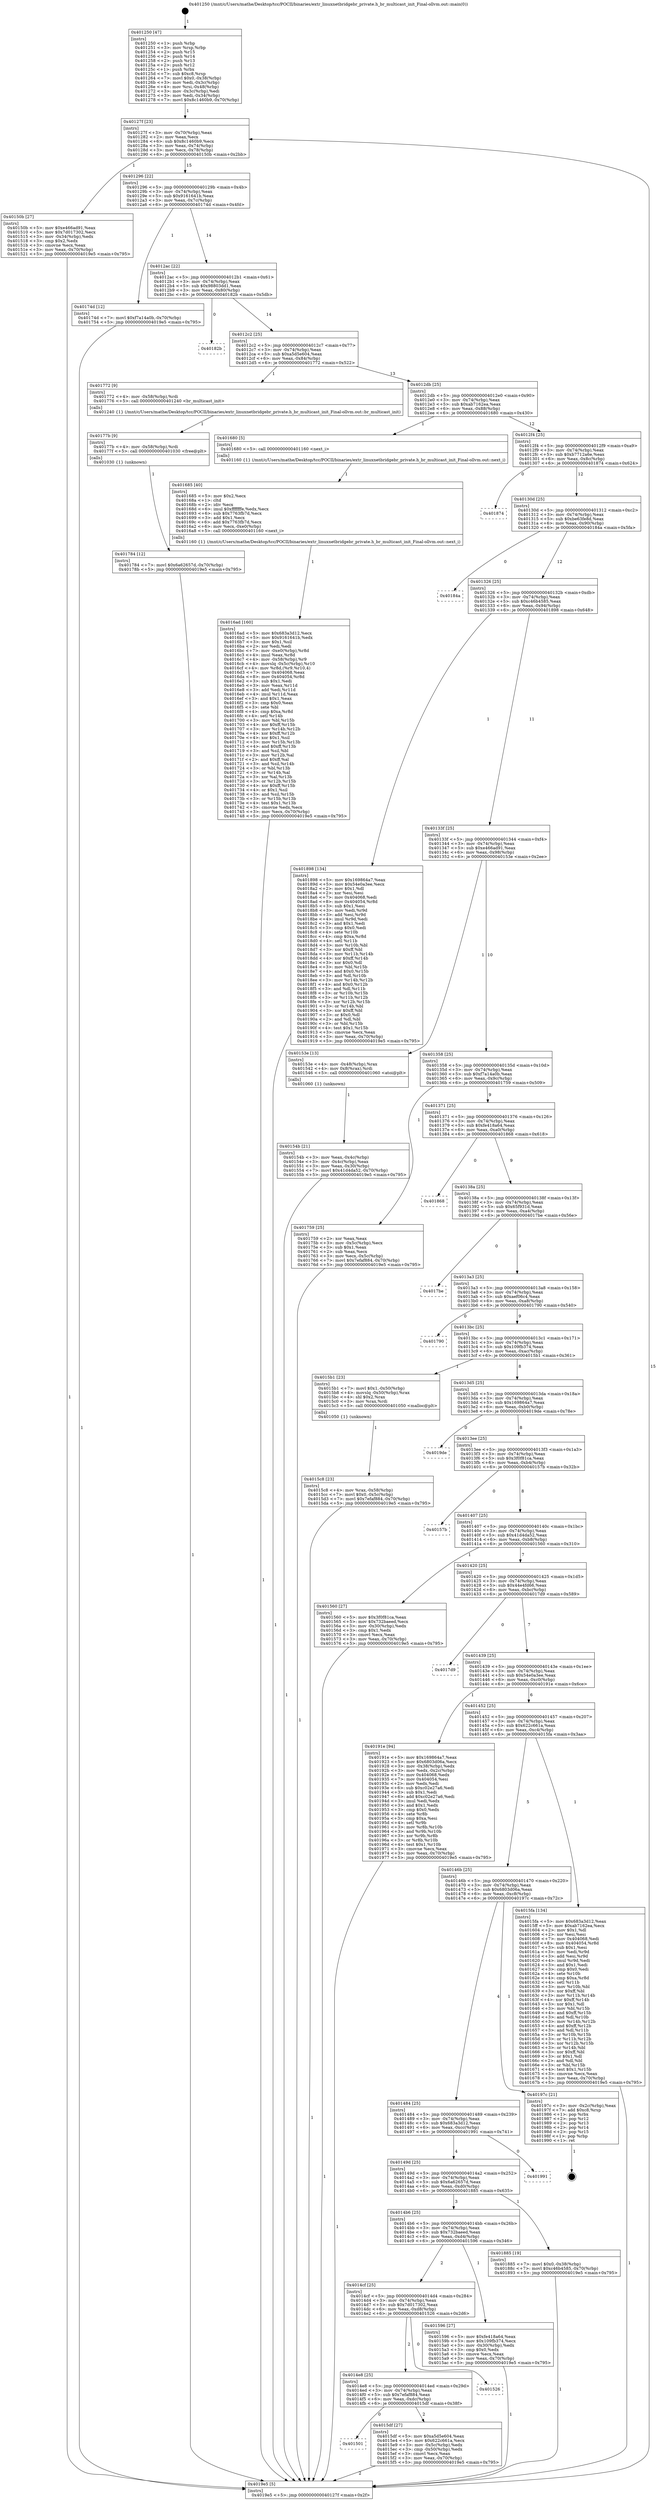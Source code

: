 digraph "0x401250" {
  label = "0x401250 (/mnt/c/Users/mathe/Desktop/tcc/POCII/binaries/extr_linuxnetbridgebr_private.h_br_multicast_init_Final-ollvm.out::main(0))"
  labelloc = "t"
  node[shape=record]

  Entry [label="",width=0.3,height=0.3,shape=circle,fillcolor=black,style=filled]
  "0x40127f" [label="{
     0x40127f [23]\l
     | [instrs]\l
     &nbsp;&nbsp;0x40127f \<+3\>: mov -0x70(%rbp),%eax\l
     &nbsp;&nbsp;0x401282 \<+2\>: mov %eax,%ecx\l
     &nbsp;&nbsp;0x401284 \<+6\>: sub $0x8c1460b9,%ecx\l
     &nbsp;&nbsp;0x40128a \<+3\>: mov %eax,-0x74(%rbp)\l
     &nbsp;&nbsp;0x40128d \<+3\>: mov %ecx,-0x78(%rbp)\l
     &nbsp;&nbsp;0x401290 \<+6\>: je 000000000040150b \<main+0x2bb\>\l
  }"]
  "0x40150b" [label="{
     0x40150b [27]\l
     | [instrs]\l
     &nbsp;&nbsp;0x40150b \<+5\>: mov $0xe466ad91,%eax\l
     &nbsp;&nbsp;0x401510 \<+5\>: mov $0x7d017302,%ecx\l
     &nbsp;&nbsp;0x401515 \<+3\>: mov -0x34(%rbp),%edx\l
     &nbsp;&nbsp;0x401518 \<+3\>: cmp $0x2,%edx\l
     &nbsp;&nbsp;0x40151b \<+3\>: cmovne %ecx,%eax\l
     &nbsp;&nbsp;0x40151e \<+3\>: mov %eax,-0x70(%rbp)\l
     &nbsp;&nbsp;0x401521 \<+5\>: jmp 00000000004019e5 \<main+0x795\>\l
  }"]
  "0x401296" [label="{
     0x401296 [22]\l
     | [instrs]\l
     &nbsp;&nbsp;0x401296 \<+5\>: jmp 000000000040129b \<main+0x4b\>\l
     &nbsp;&nbsp;0x40129b \<+3\>: mov -0x74(%rbp),%eax\l
     &nbsp;&nbsp;0x40129e \<+5\>: sub $0x9161641b,%eax\l
     &nbsp;&nbsp;0x4012a3 \<+3\>: mov %eax,-0x7c(%rbp)\l
     &nbsp;&nbsp;0x4012a6 \<+6\>: je 000000000040174d \<main+0x4fd\>\l
  }"]
  "0x4019e5" [label="{
     0x4019e5 [5]\l
     | [instrs]\l
     &nbsp;&nbsp;0x4019e5 \<+5\>: jmp 000000000040127f \<main+0x2f\>\l
  }"]
  "0x401250" [label="{
     0x401250 [47]\l
     | [instrs]\l
     &nbsp;&nbsp;0x401250 \<+1\>: push %rbp\l
     &nbsp;&nbsp;0x401251 \<+3\>: mov %rsp,%rbp\l
     &nbsp;&nbsp;0x401254 \<+2\>: push %r15\l
     &nbsp;&nbsp;0x401256 \<+2\>: push %r14\l
     &nbsp;&nbsp;0x401258 \<+2\>: push %r13\l
     &nbsp;&nbsp;0x40125a \<+2\>: push %r12\l
     &nbsp;&nbsp;0x40125c \<+1\>: push %rbx\l
     &nbsp;&nbsp;0x40125d \<+7\>: sub $0xc8,%rsp\l
     &nbsp;&nbsp;0x401264 \<+7\>: movl $0x0,-0x38(%rbp)\l
     &nbsp;&nbsp;0x40126b \<+3\>: mov %edi,-0x3c(%rbp)\l
     &nbsp;&nbsp;0x40126e \<+4\>: mov %rsi,-0x48(%rbp)\l
     &nbsp;&nbsp;0x401272 \<+3\>: mov -0x3c(%rbp),%edi\l
     &nbsp;&nbsp;0x401275 \<+3\>: mov %edi,-0x34(%rbp)\l
     &nbsp;&nbsp;0x401278 \<+7\>: movl $0x8c1460b9,-0x70(%rbp)\l
  }"]
  Exit [label="",width=0.3,height=0.3,shape=circle,fillcolor=black,style=filled,peripheries=2]
  "0x40174d" [label="{
     0x40174d [12]\l
     | [instrs]\l
     &nbsp;&nbsp;0x40174d \<+7\>: movl $0xf7a14a0b,-0x70(%rbp)\l
     &nbsp;&nbsp;0x401754 \<+5\>: jmp 00000000004019e5 \<main+0x795\>\l
  }"]
  "0x4012ac" [label="{
     0x4012ac [22]\l
     | [instrs]\l
     &nbsp;&nbsp;0x4012ac \<+5\>: jmp 00000000004012b1 \<main+0x61\>\l
     &nbsp;&nbsp;0x4012b1 \<+3\>: mov -0x74(%rbp),%eax\l
     &nbsp;&nbsp;0x4012b4 \<+5\>: sub $0x98803dd1,%eax\l
     &nbsp;&nbsp;0x4012b9 \<+3\>: mov %eax,-0x80(%rbp)\l
     &nbsp;&nbsp;0x4012bc \<+6\>: je 000000000040182b \<main+0x5db\>\l
  }"]
  "0x401784" [label="{
     0x401784 [12]\l
     | [instrs]\l
     &nbsp;&nbsp;0x401784 \<+7\>: movl $0x6a62657d,-0x70(%rbp)\l
     &nbsp;&nbsp;0x40178b \<+5\>: jmp 00000000004019e5 \<main+0x795\>\l
  }"]
  "0x40182b" [label="{
     0x40182b\l
  }", style=dashed]
  "0x4012c2" [label="{
     0x4012c2 [25]\l
     | [instrs]\l
     &nbsp;&nbsp;0x4012c2 \<+5\>: jmp 00000000004012c7 \<main+0x77\>\l
     &nbsp;&nbsp;0x4012c7 \<+3\>: mov -0x74(%rbp),%eax\l
     &nbsp;&nbsp;0x4012ca \<+5\>: sub $0xa5d5e604,%eax\l
     &nbsp;&nbsp;0x4012cf \<+6\>: mov %eax,-0x84(%rbp)\l
     &nbsp;&nbsp;0x4012d5 \<+6\>: je 0000000000401772 \<main+0x522\>\l
  }"]
  "0x40177b" [label="{
     0x40177b [9]\l
     | [instrs]\l
     &nbsp;&nbsp;0x40177b \<+4\>: mov -0x58(%rbp),%rdi\l
     &nbsp;&nbsp;0x40177f \<+5\>: call 0000000000401030 \<free@plt\>\l
     | [calls]\l
     &nbsp;&nbsp;0x401030 \{1\} (unknown)\l
  }"]
  "0x401772" [label="{
     0x401772 [9]\l
     | [instrs]\l
     &nbsp;&nbsp;0x401772 \<+4\>: mov -0x58(%rbp),%rdi\l
     &nbsp;&nbsp;0x401776 \<+5\>: call 0000000000401240 \<br_multicast_init\>\l
     | [calls]\l
     &nbsp;&nbsp;0x401240 \{1\} (/mnt/c/Users/mathe/Desktop/tcc/POCII/binaries/extr_linuxnetbridgebr_private.h_br_multicast_init_Final-ollvm.out::br_multicast_init)\l
  }"]
  "0x4012db" [label="{
     0x4012db [25]\l
     | [instrs]\l
     &nbsp;&nbsp;0x4012db \<+5\>: jmp 00000000004012e0 \<main+0x90\>\l
     &nbsp;&nbsp;0x4012e0 \<+3\>: mov -0x74(%rbp),%eax\l
     &nbsp;&nbsp;0x4012e3 \<+5\>: sub $0xab7162ea,%eax\l
     &nbsp;&nbsp;0x4012e8 \<+6\>: mov %eax,-0x88(%rbp)\l
     &nbsp;&nbsp;0x4012ee \<+6\>: je 0000000000401680 \<main+0x430\>\l
  }"]
  "0x4016ad" [label="{
     0x4016ad [160]\l
     | [instrs]\l
     &nbsp;&nbsp;0x4016ad \<+5\>: mov $0x683a3d12,%ecx\l
     &nbsp;&nbsp;0x4016b2 \<+5\>: mov $0x9161641b,%edx\l
     &nbsp;&nbsp;0x4016b7 \<+3\>: mov $0x1,%sil\l
     &nbsp;&nbsp;0x4016ba \<+2\>: xor %edi,%edi\l
     &nbsp;&nbsp;0x4016bc \<+7\>: mov -0xe0(%rbp),%r8d\l
     &nbsp;&nbsp;0x4016c3 \<+4\>: imul %eax,%r8d\l
     &nbsp;&nbsp;0x4016c7 \<+4\>: mov -0x58(%rbp),%r9\l
     &nbsp;&nbsp;0x4016cb \<+4\>: movslq -0x5c(%rbp),%r10\l
     &nbsp;&nbsp;0x4016cf \<+4\>: mov %r8d,(%r9,%r10,4)\l
     &nbsp;&nbsp;0x4016d3 \<+7\>: mov 0x404068,%eax\l
     &nbsp;&nbsp;0x4016da \<+8\>: mov 0x404054,%r8d\l
     &nbsp;&nbsp;0x4016e2 \<+3\>: sub $0x1,%edi\l
     &nbsp;&nbsp;0x4016e5 \<+3\>: mov %eax,%r11d\l
     &nbsp;&nbsp;0x4016e8 \<+3\>: add %edi,%r11d\l
     &nbsp;&nbsp;0x4016eb \<+4\>: imul %r11d,%eax\l
     &nbsp;&nbsp;0x4016ef \<+3\>: and $0x1,%eax\l
     &nbsp;&nbsp;0x4016f2 \<+3\>: cmp $0x0,%eax\l
     &nbsp;&nbsp;0x4016f5 \<+3\>: sete %bl\l
     &nbsp;&nbsp;0x4016f8 \<+4\>: cmp $0xa,%r8d\l
     &nbsp;&nbsp;0x4016fc \<+4\>: setl %r14b\l
     &nbsp;&nbsp;0x401700 \<+3\>: mov %bl,%r15b\l
     &nbsp;&nbsp;0x401703 \<+4\>: xor $0xff,%r15b\l
     &nbsp;&nbsp;0x401707 \<+3\>: mov %r14b,%r12b\l
     &nbsp;&nbsp;0x40170a \<+4\>: xor $0xff,%r12b\l
     &nbsp;&nbsp;0x40170e \<+4\>: xor $0x1,%sil\l
     &nbsp;&nbsp;0x401712 \<+3\>: mov %r15b,%r13b\l
     &nbsp;&nbsp;0x401715 \<+4\>: and $0xff,%r13b\l
     &nbsp;&nbsp;0x401719 \<+3\>: and %sil,%bl\l
     &nbsp;&nbsp;0x40171c \<+3\>: mov %r12b,%al\l
     &nbsp;&nbsp;0x40171f \<+2\>: and $0xff,%al\l
     &nbsp;&nbsp;0x401721 \<+3\>: and %sil,%r14b\l
     &nbsp;&nbsp;0x401724 \<+3\>: or %bl,%r13b\l
     &nbsp;&nbsp;0x401727 \<+3\>: or %r14b,%al\l
     &nbsp;&nbsp;0x40172a \<+3\>: xor %al,%r13b\l
     &nbsp;&nbsp;0x40172d \<+3\>: or %r12b,%r15b\l
     &nbsp;&nbsp;0x401730 \<+4\>: xor $0xff,%r15b\l
     &nbsp;&nbsp;0x401734 \<+4\>: or $0x1,%sil\l
     &nbsp;&nbsp;0x401738 \<+3\>: and %sil,%r15b\l
     &nbsp;&nbsp;0x40173b \<+3\>: or %r15b,%r13b\l
     &nbsp;&nbsp;0x40173e \<+4\>: test $0x1,%r13b\l
     &nbsp;&nbsp;0x401742 \<+3\>: cmovne %edx,%ecx\l
     &nbsp;&nbsp;0x401745 \<+3\>: mov %ecx,-0x70(%rbp)\l
     &nbsp;&nbsp;0x401748 \<+5\>: jmp 00000000004019e5 \<main+0x795\>\l
  }"]
  "0x401680" [label="{
     0x401680 [5]\l
     | [instrs]\l
     &nbsp;&nbsp;0x401680 \<+5\>: call 0000000000401160 \<next_i\>\l
     | [calls]\l
     &nbsp;&nbsp;0x401160 \{1\} (/mnt/c/Users/mathe/Desktop/tcc/POCII/binaries/extr_linuxnetbridgebr_private.h_br_multicast_init_Final-ollvm.out::next_i)\l
  }"]
  "0x4012f4" [label="{
     0x4012f4 [25]\l
     | [instrs]\l
     &nbsp;&nbsp;0x4012f4 \<+5\>: jmp 00000000004012f9 \<main+0xa9\>\l
     &nbsp;&nbsp;0x4012f9 \<+3\>: mov -0x74(%rbp),%eax\l
     &nbsp;&nbsp;0x4012fc \<+5\>: sub $0xb7712a6e,%eax\l
     &nbsp;&nbsp;0x401301 \<+6\>: mov %eax,-0x8c(%rbp)\l
     &nbsp;&nbsp;0x401307 \<+6\>: je 0000000000401874 \<main+0x624\>\l
  }"]
  "0x401685" [label="{
     0x401685 [40]\l
     | [instrs]\l
     &nbsp;&nbsp;0x401685 \<+5\>: mov $0x2,%ecx\l
     &nbsp;&nbsp;0x40168a \<+1\>: cltd\l
     &nbsp;&nbsp;0x40168b \<+2\>: idiv %ecx\l
     &nbsp;&nbsp;0x40168d \<+6\>: imul $0xfffffffe,%edx,%ecx\l
     &nbsp;&nbsp;0x401693 \<+6\>: sub $0x7763fb7d,%ecx\l
     &nbsp;&nbsp;0x401699 \<+3\>: add $0x1,%ecx\l
     &nbsp;&nbsp;0x40169c \<+6\>: add $0x7763fb7d,%ecx\l
     &nbsp;&nbsp;0x4016a2 \<+6\>: mov %ecx,-0xe0(%rbp)\l
     &nbsp;&nbsp;0x4016a8 \<+5\>: call 0000000000401160 \<next_i\>\l
     | [calls]\l
     &nbsp;&nbsp;0x401160 \{1\} (/mnt/c/Users/mathe/Desktop/tcc/POCII/binaries/extr_linuxnetbridgebr_private.h_br_multicast_init_Final-ollvm.out::next_i)\l
  }"]
  "0x401874" [label="{
     0x401874\l
  }", style=dashed]
  "0x40130d" [label="{
     0x40130d [25]\l
     | [instrs]\l
     &nbsp;&nbsp;0x40130d \<+5\>: jmp 0000000000401312 \<main+0xc2\>\l
     &nbsp;&nbsp;0x401312 \<+3\>: mov -0x74(%rbp),%eax\l
     &nbsp;&nbsp;0x401315 \<+5\>: sub $0xbe63fe8d,%eax\l
     &nbsp;&nbsp;0x40131a \<+6\>: mov %eax,-0x90(%rbp)\l
     &nbsp;&nbsp;0x401320 \<+6\>: je 000000000040184a \<main+0x5fa\>\l
  }"]
  "0x401501" [label="{
     0x401501\l
  }", style=dashed]
  "0x40184a" [label="{
     0x40184a\l
  }", style=dashed]
  "0x401326" [label="{
     0x401326 [25]\l
     | [instrs]\l
     &nbsp;&nbsp;0x401326 \<+5\>: jmp 000000000040132b \<main+0xdb\>\l
     &nbsp;&nbsp;0x40132b \<+3\>: mov -0x74(%rbp),%eax\l
     &nbsp;&nbsp;0x40132e \<+5\>: sub $0xc46b4585,%eax\l
     &nbsp;&nbsp;0x401333 \<+6\>: mov %eax,-0x94(%rbp)\l
     &nbsp;&nbsp;0x401339 \<+6\>: je 0000000000401898 \<main+0x648\>\l
  }"]
  "0x4015df" [label="{
     0x4015df [27]\l
     | [instrs]\l
     &nbsp;&nbsp;0x4015df \<+5\>: mov $0xa5d5e604,%eax\l
     &nbsp;&nbsp;0x4015e4 \<+5\>: mov $0x622c661a,%ecx\l
     &nbsp;&nbsp;0x4015e9 \<+3\>: mov -0x5c(%rbp),%edx\l
     &nbsp;&nbsp;0x4015ec \<+3\>: cmp -0x50(%rbp),%edx\l
     &nbsp;&nbsp;0x4015ef \<+3\>: cmovl %ecx,%eax\l
     &nbsp;&nbsp;0x4015f2 \<+3\>: mov %eax,-0x70(%rbp)\l
     &nbsp;&nbsp;0x4015f5 \<+5\>: jmp 00000000004019e5 \<main+0x795\>\l
  }"]
  "0x401898" [label="{
     0x401898 [134]\l
     | [instrs]\l
     &nbsp;&nbsp;0x401898 \<+5\>: mov $0x169864a7,%eax\l
     &nbsp;&nbsp;0x40189d \<+5\>: mov $0x54e0a3ee,%ecx\l
     &nbsp;&nbsp;0x4018a2 \<+2\>: mov $0x1,%dl\l
     &nbsp;&nbsp;0x4018a4 \<+2\>: xor %esi,%esi\l
     &nbsp;&nbsp;0x4018a6 \<+7\>: mov 0x404068,%edi\l
     &nbsp;&nbsp;0x4018ad \<+8\>: mov 0x404054,%r8d\l
     &nbsp;&nbsp;0x4018b5 \<+3\>: sub $0x1,%esi\l
     &nbsp;&nbsp;0x4018b8 \<+3\>: mov %edi,%r9d\l
     &nbsp;&nbsp;0x4018bb \<+3\>: add %esi,%r9d\l
     &nbsp;&nbsp;0x4018be \<+4\>: imul %r9d,%edi\l
     &nbsp;&nbsp;0x4018c2 \<+3\>: and $0x1,%edi\l
     &nbsp;&nbsp;0x4018c5 \<+3\>: cmp $0x0,%edi\l
     &nbsp;&nbsp;0x4018c8 \<+4\>: sete %r10b\l
     &nbsp;&nbsp;0x4018cc \<+4\>: cmp $0xa,%r8d\l
     &nbsp;&nbsp;0x4018d0 \<+4\>: setl %r11b\l
     &nbsp;&nbsp;0x4018d4 \<+3\>: mov %r10b,%bl\l
     &nbsp;&nbsp;0x4018d7 \<+3\>: xor $0xff,%bl\l
     &nbsp;&nbsp;0x4018da \<+3\>: mov %r11b,%r14b\l
     &nbsp;&nbsp;0x4018dd \<+4\>: xor $0xff,%r14b\l
     &nbsp;&nbsp;0x4018e1 \<+3\>: xor $0x0,%dl\l
     &nbsp;&nbsp;0x4018e4 \<+3\>: mov %bl,%r15b\l
     &nbsp;&nbsp;0x4018e7 \<+4\>: and $0x0,%r15b\l
     &nbsp;&nbsp;0x4018eb \<+3\>: and %dl,%r10b\l
     &nbsp;&nbsp;0x4018ee \<+3\>: mov %r14b,%r12b\l
     &nbsp;&nbsp;0x4018f1 \<+4\>: and $0x0,%r12b\l
     &nbsp;&nbsp;0x4018f5 \<+3\>: and %dl,%r11b\l
     &nbsp;&nbsp;0x4018f8 \<+3\>: or %r10b,%r15b\l
     &nbsp;&nbsp;0x4018fb \<+3\>: or %r11b,%r12b\l
     &nbsp;&nbsp;0x4018fe \<+3\>: xor %r12b,%r15b\l
     &nbsp;&nbsp;0x401901 \<+3\>: or %r14b,%bl\l
     &nbsp;&nbsp;0x401904 \<+3\>: xor $0xff,%bl\l
     &nbsp;&nbsp;0x401907 \<+3\>: or $0x0,%dl\l
     &nbsp;&nbsp;0x40190a \<+2\>: and %dl,%bl\l
     &nbsp;&nbsp;0x40190c \<+3\>: or %bl,%r15b\l
     &nbsp;&nbsp;0x40190f \<+4\>: test $0x1,%r15b\l
     &nbsp;&nbsp;0x401913 \<+3\>: cmovne %ecx,%eax\l
     &nbsp;&nbsp;0x401916 \<+3\>: mov %eax,-0x70(%rbp)\l
     &nbsp;&nbsp;0x401919 \<+5\>: jmp 00000000004019e5 \<main+0x795\>\l
  }"]
  "0x40133f" [label="{
     0x40133f [25]\l
     | [instrs]\l
     &nbsp;&nbsp;0x40133f \<+5\>: jmp 0000000000401344 \<main+0xf4\>\l
     &nbsp;&nbsp;0x401344 \<+3\>: mov -0x74(%rbp),%eax\l
     &nbsp;&nbsp;0x401347 \<+5\>: sub $0xe466ad91,%eax\l
     &nbsp;&nbsp;0x40134c \<+6\>: mov %eax,-0x98(%rbp)\l
     &nbsp;&nbsp;0x401352 \<+6\>: je 000000000040153e \<main+0x2ee\>\l
  }"]
  "0x4014e8" [label="{
     0x4014e8 [25]\l
     | [instrs]\l
     &nbsp;&nbsp;0x4014e8 \<+5\>: jmp 00000000004014ed \<main+0x29d\>\l
     &nbsp;&nbsp;0x4014ed \<+3\>: mov -0x74(%rbp),%eax\l
     &nbsp;&nbsp;0x4014f0 \<+5\>: sub $0x7efaf884,%eax\l
     &nbsp;&nbsp;0x4014f5 \<+6\>: mov %eax,-0xdc(%rbp)\l
     &nbsp;&nbsp;0x4014fb \<+6\>: je 00000000004015df \<main+0x38f\>\l
  }"]
  "0x40153e" [label="{
     0x40153e [13]\l
     | [instrs]\l
     &nbsp;&nbsp;0x40153e \<+4\>: mov -0x48(%rbp),%rax\l
     &nbsp;&nbsp;0x401542 \<+4\>: mov 0x8(%rax),%rdi\l
     &nbsp;&nbsp;0x401546 \<+5\>: call 0000000000401060 \<atoi@plt\>\l
     | [calls]\l
     &nbsp;&nbsp;0x401060 \{1\} (unknown)\l
  }"]
  "0x401358" [label="{
     0x401358 [25]\l
     | [instrs]\l
     &nbsp;&nbsp;0x401358 \<+5\>: jmp 000000000040135d \<main+0x10d\>\l
     &nbsp;&nbsp;0x40135d \<+3\>: mov -0x74(%rbp),%eax\l
     &nbsp;&nbsp;0x401360 \<+5\>: sub $0xf7a14a0b,%eax\l
     &nbsp;&nbsp;0x401365 \<+6\>: mov %eax,-0x9c(%rbp)\l
     &nbsp;&nbsp;0x40136b \<+6\>: je 0000000000401759 \<main+0x509\>\l
  }"]
  "0x40154b" [label="{
     0x40154b [21]\l
     | [instrs]\l
     &nbsp;&nbsp;0x40154b \<+3\>: mov %eax,-0x4c(%rbp)\l
     &nbsp;&nbsp;0x40154e \<+3\>: mov -0x4c(%rbp),%eax\l
     &nbsp;&nbsp;0x401551 \<+3\>: mov %eax,-0x30(%rbp)\l
     &nbsp;&nbsp;0x401554 \<+7\>: movl $0x41d4da52,-0x70(%rbp)\l
     &nbsp;&nbsp;0x40155b \<+5\>: jmp 00000000004019e5 \<main+0x795\>\l
  }"]
  "0x401526" [label="{
     0x401526\l
  }", style=dashed]
  "0x401759" [label="{
     0x401759 [25]\l
     | [instrs]\l
     &nbsp;&nbsp;0x401759 \<+2\>: xor %eax,%eax\l
     &nbsp;&nbsp;0x40175b \<+3\>: mov -0x5c(%rbp),%ecx\l
     &nbsp;&nbsp;0x40175e \<+3\>: sub $0x1,%eax\l
     &nbsp;&nbsp;0x401761 \<+2\>: sub %eax,%ecx\l
     &nbsp;&nbsp;0x401763 \<+3\>: mov %ecx,-0x5c(%rbp)\l
     &nbsp;&nbsp;0x401766 \<+7\>: movl $0x7efaf884,-0x70(%rbp)\l
     &nbsp;&nbsp;0x40176d \<+5\>: jmp 00000000004019e5 \<main+0x795\>\l
  }"]
  "0x401371" [label="{
     0x401371 [25]\l
     | [instrs]\l
     &nbsp;&nbsp;0x401371 \<+5\>: jmp 0000000000401376 \<main+0x126\>\l
     &nbsp;&nbsp;0x401376 \<+3\>: mov -0x74(%rbp),%eax\l
     &nbsp;&nbsp;0x401379 \<+5\>: sub $0xfe418a64,%eax\l
     &nbsp;&nbsp;0x40137e \<+6\>: mov %eax,-0xa0(%rbp)\l
     &nbsp;&nbsp;0x401384 \<+6\>: je 0000000000401868 \<main+0x618\>\l
  }"]
  "0x4015c8" [label="{
     0x4015c8 [23]\l
     | [instrs]\l
     &nbsp;&nbsp;0x4015c8 \<+4\>: mov %rax,-0x58(%rbp)\l
     &nbsp;&nbsp;0x4015cc \<+7\>: movl $0x0,-0x5c(%rbp)\l
     &nbsp;&nbsp;0x4015d3 \<+7\>: movl $0x7efaf884,-0x70(%rbp)\l
     &nbsp;&nbsp;0x4015da \<+5\>: jmp 00000000004019e5 \<main+0x795\>\l
  }"]
  "0x401868" [label="{
     0x401868\l
  }", style=dashed]
  "0x40138a" [label="{
     0x40138a [25]\l
     | [instrs]\l
     &nbsp;&nbsp;0x40138a \<+5\>: jmp 000000000040138f \<main+0x13f\>\l
     &nbsp;&nbsp;0x40138f \<+3\>: mov -0x74(%rbp),%eax\l
     &nbsp;&nbsp;0x401392 \<+5\>: sub $0x65f931d,%eax\l
     &nbsp;&nbsp;0x401397 \<+6\>: mov %eax,-0xa4(%rbp)\l
     &nbsp;&nbsp;0x40139d \<+6\>: je 00000000004017be \<main+0x56e\>\l
  }"]
  "0x4014cf" [label="{
     0x4014cf [25]\l
     | [instrs]\l
     &nbsp;&nbsp;0x4014cf \<+5\>: jmp 00000000004014d4 \<main+0x284\>\l
     &nbsp;&nbsp;0x4014d4 \<+3\>: mov -0x74(%rbp),%eax\l
     &nbsp;&nbsp;0x4014d7 \<+5\>: sub $0x7d017302,%eax\l
     &nbsp;&nbsp;0x4014dc \<+6\>: mov %eax,-0xd8(%rbp)\l
     &nbsp;&nbsp;0x4014e2 \<+6\>: je 0000000000401526 \<main+0x2d6\>\l
  }"]
  "0x4017be" [label="{
     0x4017be\l
  }", style=dashed]
  "0x4013a3" [label="{
     0x4013a3 [25]\l
     | [instrs]\l
     &nbsp;&nbsp;0x4013a3 \<+5\>: jmp 00000000004013a8 \<main+0x158\>\l
     &nbsp;&nbsp;0x4013a8 \<+3\>: mov -0x74(%rbp),%eax\l
     &nbsp;&nbsp;0x4013ab \<+5\>: sub $0xaef06c4,%eax\l
     &nbsp;&nbsp;0x4013b0 \<+6\>: mov %eax,-0xa8(%rbp)\l
     &nbsp;&nbsp;0x4013b6 \<+6\>: je 0000000000401790 \<main+0x540\>\l
  }"]
  "0x401596" [label="{
     0x401596 [27]\l
     | [instrs]\l
     &nbsp;&nbsp;0x401596 \<+5\>: mov $0xfe418a64,%eax\l
     &nbsp;&nbsp;0x40159b \<+5\>: mov $0x109fb374,%ecx\l
     &nbsp;&nbsp;0x4015a0 \<+3\>: mov -0x30(%rbp),%edx\l
     &nbsp;&nbsp;0x4015a3 \<+3\>: cmp $0x0,%edx\l
     &nbsp;&nbsp;0x4015a6 \<+3\>: cmove %ecx,%eax\l
     &nbsp;&nbsp;0x4015a9 \<+3\>: mov %eax,-0x70(%rbp)\l
     &nbsp;&nbsp;0x4015ac \<+5\>: jmp 00000000004019e5 \<main+0x795\>\l
  }"]
  "0x401790" [label="{
     0x401790\l
  }", style=dashed]
  "0x4013bc" [label="{
     0x4013bc [25]\l
     | [instrs]\l
     &nbsp;&nbsp;0x4013bc \<+5\>: jmp 00000000004013c1 \<main+0x171\>\l
     &nbsp;&nbsp;0x4013c1 \<+3\>: mov -0x74(%rbp),%eax\l
     &nbsp;&nbsp;0x4013c4 \<+5\>: sub $0x109fb374,%eax\l
     &nbsp;&nbsp;0x4013c9 \<+6\>: mov %eax,-0xac(%rbp)\l
     &nbsp;&nbsp;0x4013cf \<+6\>: je 00000000004015b1 \<main+0x361\>\l
  }"]
  "0x4014b6" [label="{
     0x4014b6 [25]\l
     | [instrs]\l
     &nbsp;&nbsp;0x4014b6 \<+5\>: jmp 00000000004014bb \<main+0x26b\>\l
     &nbsp;&nbsp;0x4014bb \<+3\>: mov -0x74(%rbp),%eax\l
     &nbsp;&nbsp;0x4014be \<+5\>: sub $0x732baeed,%eax\l
     &nbsp;&nbsp;0x4014c3 \<+6\>: mov %eax,-0xd4(%rbp)\l
     &nbsp;&nbsp;0x4014c9 \<+6\>: je 0000000000401596 \<main+0x346\>\l
  }"]
  "0x4015b1" [label="{
     0x4015b1 [23]\l
     | [instrs]\l
     &nbsp;&nbsp;0x4015b1 \<+7\>: movl $0x1,-0x50(%rbp)\l
     &nbsp;&nbsp;0x4015b8 \<+4\>: movslq -0x50(%rbp),%rax\l
     &nbsp;&nbsp;0x4015bc \<+4\>: shl $0x2,%rax\l
     &nbsp;&nbsp;0x4015c0 \<+3\>: mov %rax,%rdi\l
     &nbsp;&nbsp;0x4015c3 \<+5\>: call 0000000000401050 \<malloc@plt\>\l
     | [calls]\l
     &nbsp;&nbsp;0x401050 \{1\} (unknown)\l
  }"]
  "0x4013d5" [label="{
     0x4013d5 [25]\l
     | [instrs]\l
     &nbsp;&nbsp;0x4013d5 \<+5\>: jmp 00000000004013da \<main+0x18a\>\l
     &nbsp;&nbsp;0x4013da \<+3\>: mov -0x74(%rbp),%eax\l
     &nbsp;&nbsp;0x4013dd \<+5\>: sub $0x169864a7,%eax\l
     &nbsp;&nbsp;0x4013e2 \<+6\>: mov %eax,-0xb0(%rbp)\l
     &nbsp;&nbsp;0x4013e8 \<+6\>: je 00000000004019de \<main+0x78e\>\l
  }"]
  "0x401885" [label="{
     0x401885 [19]\l
     | [instrs]\l
     &nbsp;&nbsp;0x401885 \<+7\>: movl $0x0,-0x38(%rbp)\l
     &nbsp;&nbsp;0x40188c \<+7\>: movl $0xc46b4585,-0x70(%rbp)\l
     &nbsp;&nbsp;0x401893 \<+5\>: jmp 00000000004019e5 \<main+0x795\>\l
  }"]
  "0x4019de" [label="{
     0x4019de\l
  }", style=dashed]
  "0x4013ee" [label="{
     0x4013ee [25]\l
     | [instrs]\l
     &nbsp;&nbsp;0x4013ee \<+5\>: jmp 00000000004013f3 \<main+0x1a3\>\l
     &nbsp;&nbsp;0x4013f3 \<+3\>: mov -0x74(%rbp),%eax\l
     &nbsp;&nbsp;0x4013f6 \<+5\>: sub $0x3f0f81ca,%eax\l
     &nbsp;&nbsp;0x4013fb \<+6\>: mov %eax,-0xb4(%rbp)\l
     &nbsp;&nbsp;0x401401 \<+6\>: je 000000000040157b \<main+0x32b\>\l
  }"]
  "0x40149d" [label="{
     0x40149d [25]\l
     | [instrs]\l
     &nbsp;&nbsp;0x40149d \<+5\>: jmp 00000000004014a2 \<main+0x252\>\l
     &nbsp;&nbsp;0x4014a2 \<+3\>: mov -0x74(%rbp),%eax\l
     &nbsp;&nbsp;0x4014a5 \<+5\>: sub $0x6a62657d,%eax\l
     &nbsp;&nbsp;0x4014aa \<+6\>: mov %eax,-0xd0(%rbp)\l
     &nbsp;&nbsp;0x4014b0 \<+6\>: je 0000000000401885 \<main+0x635\>\l
  }"]
  "0x40157b" [label="{
     0x40157b\l
  }", style=dashed]
  "0x401407" [label="{
     0x401407 [25]\l
     | [instrs]\l
     &nbsp;&nbsp;0x401407 \<+5\>: jmp 000000000040140c \<main+0x1bc\>\l
     &nbsp;&nbsp;0x40140c \<+3\>: mov -0x74(%rbp),%eax\l
     &nbsp;&nbsp;0x40140f \<+5\>: sub $0x41d4da52,%eax\l
     &nbsp;&nbsp;0x401414 \<+6\>: mov %eax,-0xb8(%rbp)\l
     &nbsp;&nbsp;0x40141a \<+6\>: je 0000000000401560 \<main+0x310\>\l
  }"]
  "0x401991" [label="{
     0x401991\l
  }", style=dashed]
  "0x401560" [label="{
     0x401560 [27]\l
     | [instrs]\l
     &nbsp;&nbsp;0x401560 \<+5\>: mov $0x3f0f81ca,%eax\l
     &nbsp;&nbsp;0x401565 \<+5\>: mov $0x732baeed,%ecx\l
     &nbsp;&nbsp;0x40156a \<+3\>: mov -0x30(%rbp),%edx\l
     &nbsp;&nbsp;0x40156d \<+3\>: cmp $0x1,%edx\l
     &nbsp;&nbsp;0x401570 \<+3\>: cmovl %ecx,%eax\l
     &nbsp;&nbsp;0x401573 \<+3\>: mov %eax,-0x70(%rbp)\l
     &nbsp;&nbsp;0x401576 \<+5\>: jmp 00000000004019e5 \<main+0x795\>\l
  }"]
  "0x401420" [label="{
     0x401420 [25]\l
     | [instrs]\l
     &nbsp;&nbsp;0x401420 \<+5\>: jmp 0000000000401425 \<main+0x1d5\>\l
     &nbsp;&nbsp;0x401425 \<+3\>: mov -0x74(%rbp),%eax\l
     &nbsp;&nbsp;0x401428 \<+5\>: sub $0x44e4fd66,%eax\l
     &nbsp;&nbsp;0x40142d \<+6\>: mov %eax,-0xbc(%rbp)\l
     &nbsp;&nbsp;0x401433 \<+6\>: je 00000000004017d9 \<main+0x589\>\l
  }"]
  "0x401484" [label="{
     0x401484 [25]\l
     | [instrs]\l
     &nbsp;&nbsp;0x401484 \<+5\>: jmp 0000000000401489 \<main+0x239\>\l
     &nbsp;&nbsp;0x401489 \<+3\>: mov -0x74(%rbp),%eax\l
     &nbsp;&nbsp;0x40148c \<+5\>: sub $0x683a3d12,%eax\l
     &nbsp;&nbsp;0x401491 \<+6\>: mov %eax,-0xcc(%rbp)\l
     &nbsp;&nbsp;0x401497 \<+6\>: je 0000000000401991 \<main+0x741\>\l
  }"]
  "0x4017d9" [label="{
     0x4017d9\l
  }", style=dashed]
  "0x401439" [label="{
     0x401439 [25]\l
     | [instrs]\l
     &nbsp;&nbsp;0x401439 \<+5\>: jmp 000000000040143e \<main+0x1ee\>\l
     &nbsp;&nbsp;0x40143e \<+3\>: mov -0x74(%rbp),%eax\l
     &nbsp;&nbsp;0x401441 \<+5\>: sub $0x54e0a3ee,%eax\l
     &nbsp;&nbsp;0x401446 \<+6\>: mov %eax,-0xc0(%rbp)\l
     &nbsp;&nbsp;0x40144c \<+6\>: je 000000000040191e \<main+0x6ce\>\l
  }"]
  "0x40197c" [label="{
     0x40197c [21]\l
     | [instrs]\l
     &nbsp;&nbsp;0x40197c \<+3\>: mov -0x2c(%rbp),%eax\l
     &nbsp;&nbsp;0x40197f \<+7\>: add $0xc8,%rsp\l
     &nbsp;&nbsp;0x401986 \<+1\>: pop %rbx\l
     &nbsp;&nbsp;0x401987 \<+2\>: pop %r12\l
     &nbsp;&nbsp;0x401989 \<+2\>: pop %r13\l
     &nbsp;&nbsp;0x40198b \<+2\>: pop %r14\l
     &nbsp;&nbsp;0x40198d \<+2\>: pop %r15\l
     &nbsp;&nbsp;0x40198f \<+1\>: pop %rbp\l
     &nbsp;&nbsp;0x401990 \<+1\>: ret\l
  }"]
  "0x40191e" [label="{
     0x40191e [94]\l
     | [instrs]\l
     &nbsp;&nbsp;0x40191e \<+5\>: mov $0x169864a7,%eax\l
     &nbsp;&nbsp;0x401923 \<+5\>: mov $0x6803d06a,%ecx\l
     &nbsp;&nbsp;0x401928 \<+3\>: mov -0x38(%rbp),%edx\l
     &nbsp;&nbsp;0x40192b \<+3\>: mov %edx,-0x2c(%rbp)\l
     &nbsp;&nbsp;0x40192e \<+7\>: mov 0x404068,%edx\l
     &nbsp;&nbsp;0x401935 \<+7\>: mov 0x404054,%esi\l
     &nbsp;&nbsp;0x40193c \<+2\>: mov %edx,%edi\l
     &nbsp;&nbsp;0x40193e \<+6\>: sub $0xc02e27a6,%edi\l
     &nbsp;&nbsp;0x401944 \<+3\>: sub $0x1,%edi\l
     &nbsp;&nbsp;0x401947 \<+6\>: add $0xc02e27a6,%edi\l
     &nbsp;&nbsp;0x40194d \<+3\>: imul %edi,%edx\l
     &nbsp;&nbsp;0x401950 \<+3\>: and $0x1,%edx\l
     &nbsp;&nbsp;0x401953 \<+3\>: cmp $0x0,%edx\l
     &nbsp;&nbsp;0x401956 \<+4\>: sete %r8b\l
     &nbsp;&nbsp;0x40195a \<+3\>: cmp $0xa,%esi\l
     &nbsp;&nbsp;0x40195d \<+4\>: setl %r9b\l
     &nbsp;&nbsp;0x401961 \<+3\>: mov %r8b,%r10b\l
     &nbsp;&nbsp;0x401964 \<+3\>: and %r9b,%r10b\l
     &nbsp;&nbsp;0x401967 \<+3\>: xor %r9b,%r8b\l
     &nbsp;&nbsp;0x40196a \<+3\>: or %r8b,%r10b\l
     &nbsp;&nbsp;0x40196d \<+4\>: test $0x1,%r10b\l
     &nbsp;&nbsp;0x401971 \<+3\>: cmovne %ecx,%eax\l
     &nbsp;&nbsp;0x401974 \<+3\>: mov %eax,-0x70(%rbp)\l
     &nbsp;&nbsp;0x401977 \<+5\>: jmp 00000000004019e5 \<main+0x795\>\l
  }"]
  "0x401452" [label="{
     0x401452 [25]\l
     | [instrs]\l
     &nbsp;&nbsp;0x401452 \<+5\>: jmp 0000000000401457 \<main+0x207\>\l
     &nbsp;&nbsp;0x401457 \<+3\>: mov -0x74(%rbp),%eax\l
     &nbsp;&nbsp;0x40145a \<+5\>: sub $0x622c661a,%eax\l
     &nbsp;&nbsp;0x40145f \<+6\>: mov %eax,-0xc4(%rbp)\l
     &nbsp;&nbsp;0x401465 \<+6\>: je 00000000004015fa \<main+0x3aa\>\l
  }"]
  "0x40146b" [label="{
     0x40146b [25]\l
     | [instrs]\l
     &nbsp;&nbsp;0x40146b \<+5\>: jmp 0000000000401470 \<main+0x220\>\l
     &nbsp;&nbsp;0x401470 \<+3\>: mov -0x74(%rbp),%eax\l
     &nbsp;&nbsp;0x401473 \<+5\>: sub $0x6803d06a,%eax\l
     &nbsp;&nbsp;0x401478 \<+6\>: mov %eax,-0xc8(%rbp)\l
     &nbsp;&nbsp;0x40147e \<+6\>: je 000000000040197c \<main+0x72c\>\l
  }"]
  "0x4015fa" [label="{
     0x4015fa [134]\l
     | [instrs]\l
     &nbsp;&nbsp;0x4015fa \<+5\>: mov $0x683a3d12,%eax\l
     &nbsp;&nbsp;0x4015ff \<+5\>: mov $0xab7162ea,%ecx\l
     &nbsp;&nbsp;0x401604 \<+2\>: mov $0x1,%dl\l
     &nbsp;&nbsp;0x401606 \<+2\>: xor %esi,%esi\l
     &nbsp;&nbsp;0x401608 \<+7\>: mov 0x404068,%edi\l
     &nbsp;&nbsp;0x40160f \<+8\>: mov 0x404054,%r8d\l
     &nbsp;&nbsp;0x401617 \<+3\>: sub $0x1,%esi\l
     &nbsp;&nbsp;0x40161a \<+3\>: mov %edi,%r9d\l
     &nbsp;&nbsp;0x40161d \<+3\>: add %esi,%r9d\l
     &nbsp;&nbsp;0x401620 \<+4\>: imul %r9d,%edi\l
     &nbsp;&nbsp;0x401624 \<+3\>: and $0x1,%edi\l
     &nbsp;&nbsp;0x401627 \<+3\>: cmp $0x0,%edi\l
     &nbsp;&nbsp;0x40162a \<+4\>: sete %r10b\l
     &nbsp;&nbsp;0x40162e \<+4\>: cmp $0xa,%r8d\l
     &nbsp;&nbsp;0x401632 \<+4\>: setl %r11b\l
     &nbsp;&nbsp;0x401636 \<+3\>: mov %r10b,%bl\l
     &nbsp;&nbsp;0x401639 \<+3\>: xor $0xff,%bl\l
     &nbsp;&nbsp;0x40163c \<+3\>: mov %r11b,%r14b\l
     &nbsp;&nbsp;0x40163f \<+4\>: xor $0xff,%r14b\l
     &nbsp;&nbsp;0x401643 \<+3\>: xor $0x1,%dl\l
     &nbsp;&nbsp;0x401646 \<+3\>: mov %bl,%r15b\l
     &nbsp;&nbsp;0x401649 \<+4\>: and $0xff,%r15b\l
     &nbsp;&nbsp;0x40164d \<+3\>: and %dl,%r10b\l
     &nbsp;&nbsp;0x401650 \<+3\>: mov %r14b,%r12b\l
     &nbsp;&nbsp;0x401653 \<+4\>: and $0xff,%r12b\l
     &nbsp;&nbsp;0x401657 \<+3\>: and %dl,%r11b\l
     &nbsp;&nbsp;0x40165a \<+3\>: or %r10b,%r15b\l
     &nbsp;&nbsp;0x40165d \<+3\>: or %r11b,%r12b\l
     &nbsp;&nbsp;0x401660 \<+3\>: xor %r12b,%r15b\l
     &nbsp;&nbsp;0x401663 \<+3\>: or %r14b,%bl\l
     &nbsp;&nbsp;0x401666 \<+3\>: xor $0xff,%bl\l
     &nbsp;&nbsp;0x401669 \<+3\>: or $0x1,%dl\l
     &nbsp;&nbsp;0x40166c \<+2\>: and %dl,%bl\l
     &nbsp;&nbsp;0x40166e \<+3\>: or %bl,%r15b\l
     &nbsp;&nbsp;0x401671 \<+4\>: test $0x1,%r15b\l
     &nbsp;&nbsp;0x401675 \<+3\>: cmovne %ecx,%eax\l
     &nbsp;&nbsp;0x401678 \<+3\>: mov %eax,-0x70(%rbp)\l
     &nbsp;&nbsp;0x40167b \<+5\>: jmp 00000000004019e5 \<main+0x795\>\l
  }"]
  Entry -> "0x401250" [label=" 1"]
  "0x40127f" -> "0x40150b" [label=" 1"]
  "0x40127f" -> "0x401296" [label=" 15"]
  "0x40150b" -> "0x4019e5" [label=" 1"]
  "0x401250" -> "0x40127f" [label=" 1"]
  "0x4019e5" -> "0x40127f" [label=" 15"]
  "0x40197c" -> Exit [label=" 1"]
  "0x401296" -> "0x40174d" [label=" 1"]
  "0x401296" -> "0x4012ac" [label=" 14"]
  "0x40191e" -> "0x4019e5" [label=" 1"]
  "0x4012ac" -> "0x40182b" [label=" 0"]
  "0x4012ac" -> "0x4012c2" [label=" 14"]
  "0x401898" -> "0x4019e5" [label=" 1"]
  "0x4012c2" -> "0x401772" [label=" 1"]
  "0x4012c2" -> "0x4012db" [label=" 13"]
  "0x401885" -> "0x4019e5" [label=" 1"]
  "0x4012db" -> "0x401680" [label=" 1"]
  "0x4012db" -> "0x4012f4" [label=" 12"]
  "0x401784" -> "0x4019e5" [label=" 1"]
  "0x4012f4" -> "0x401874" [label=" 0"]
  "0x4012f4" -> "0x40130d" [label=" 12"]
  "0x40177b" -> "0x401784" [label=" 1"]
  "0x40130d" -> "0x40184a" [label=" 0"]
  "0x40130d" -> "0x401326" [label=" 12"]
  "0x401772" -> "0x40177b" [label=" 1"]
  "0x401326" -> "0x401898" [label=" 1"]
  "0x401326" -> "0x40133f" [label=" 11"]
  "0x401759" -> "0x4019e5" [label=" 1"]
  "0x40133f" -> "0x40153e" [label=" 1"]
  "0x40133f" -> "0x401358" [label=" 10"]
  "0x40153e" -> "0x40154b" [label=" 1"]
  "0x40154b" -> "0x4019e5" [label=" 1"]
  "0x4016ad" -> "0x4019e5" [label=" 1"]
  "0x401358" -> "0x401759" [label=" 1"]
  "0x401358" -> "0x401371" [label=" 9"]
  "0x401685" -> "0x4016ad" [label=" 1"]
  "0x401371" -> "0x401868" [label=" 0"]
  "0x401371" -> "0x40138a" [label=" 9"]
  "0x4015fa" -> "0x4019e5" [label=" 1"]
  "0x40138a" -> "0x4017be" [label=" 0"]
  "0x40138a" -> "0x4013a3" [label=" 9"]
  "0x4015df" -> "0x4019e5" [label=" 2"]
  "0x4013a3" -> "0x401790" [label=" 0"]
  "0x4013a3" -> "0x4013bc" [label=" 9"]
  "0x4014e8" -> "0x401501" [label=" 0"]
  "0x4013bc" -> "0x4015b1" [label=" 1"]
  "0x4013bc" -> "0x4013d5" [label=" 8"]
  "0x40174d" -> "0x4019e5" [label=" 1"]
  "0x4013d5" -> "0x4019de" [label=" 0"]
  "0x4013d5" -> "0x4013ee" [label=" 8"]
  "0x4014cf" -> "0x4014e8" [label=" 2"]
  "0x4013ee" -> "0x40157b" [label=" 0"]
  "0x4013ee" -> "0x401407" [label=" 8"]
  "0x401680" -> "0x401685" [label=" 1"]
  "0x401407" -> "0x401560" [label=" 1"]
  "0x401407" -> "0x401420" [label=" 7"]
  "0x401560" -> "0x4019e5" [label=" 1"]
  "0x4015c8" -> "0x4019e5" [label=" 1"]
  "0x401420" -> "0x4017d9" [label=" 0"]
  "0x401420" -> "0x401439" [label=" 7"]
  "0x401596" -> "0x4019e5" [label=" 1"]
  "0x401439" -> "0x40191e" [label=" 1"]
  "0x401439" -> "0x401452" [label=" 6"]
  "0x4014b6" -> "0x4014cf" [label=" 2"]
  "0x401452" -> "0x4015fa" [label=" 1"]
  "0x401452" -> "0x40146b" [label=" 5"]
  "0x4014b6" -> "0x401596" [label=" 1"]
  "0x40146b" -> "0x40197c" [label=" 1"]
  "0x40146b" -> "0x401484" [label=" 4"]
  "0x4015b1" -> "0x4015c8" [label=" 1"]
  "0x401484" -> "0x401991" [label=" 0"]
  "0x401484" -> "0x40149d" [label=" 4"]
  "0x4014cf" -> "0x401526" [label=" 0"]
  "0x40149d" -> "0x401885" [label=" 1"]
  "0x40149d" -> "0x4014b6" [label=" 3"]
  "0x4014e8" -> "0x4015df" [label=" 2"]
}

